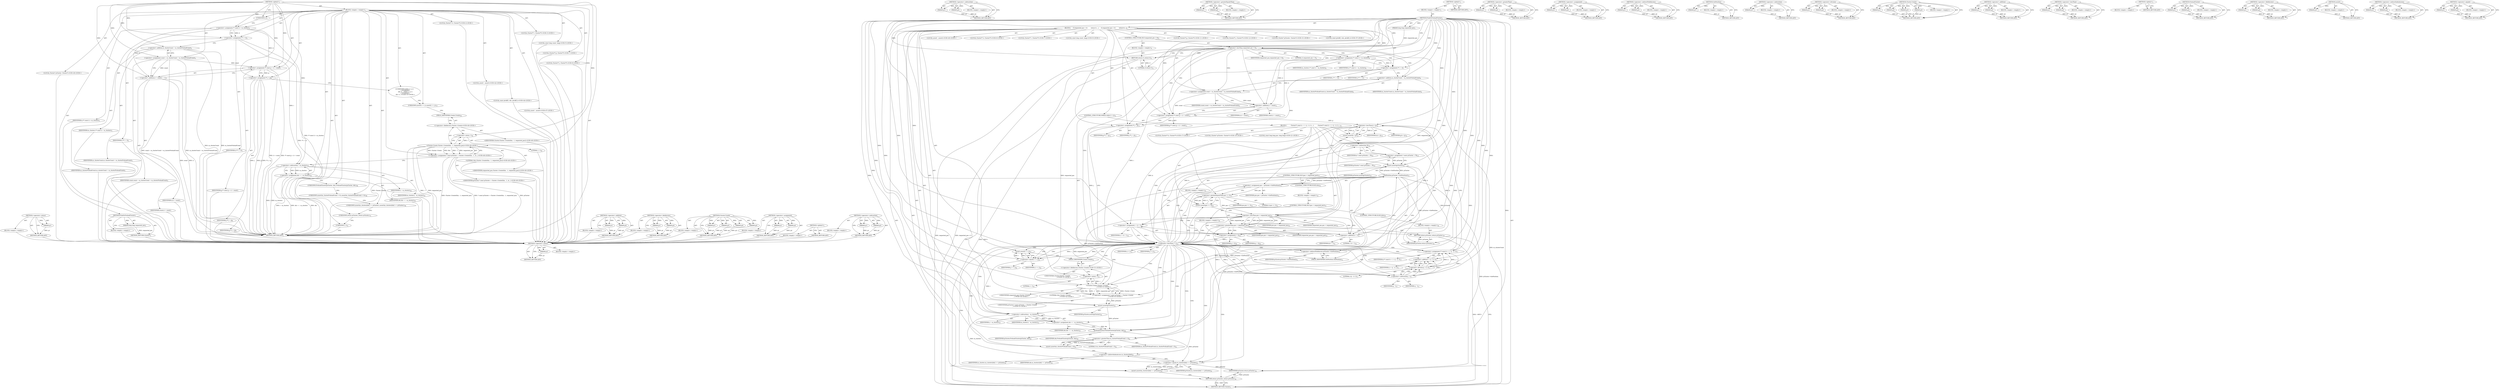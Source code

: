 digraph "&lt;operator&gt;.subtraction" {
vulnerable_242 [label=<(METHOD,&lt;operator&gt;.minus)>];
vulnerable_243 [label=<(PARAM,p1)>];
vulnerable_244 [label=<(BLOCK,&lt;empty&gt;,&lt;empty&gt;)>];
vulnerable_245 [label=<(METHOD_RETURN,ANY)>];
vulnerable_193 [label=<(METHOD,&lt;operator&gt;.subtraction)>];
vulnerable_194 [label=<(PARAM,p1)>];
vulnerable_195 [label=<(PARAM,p2)>];
vulnerable_196 [label=<(BLOCK,&lt;empty&gt;,&lt;empty&gt;)>];
vulnerable_197 [label=<(METHOD_RETURN,ANY)>];
vulnerable_215 [label=<(METHOD,&lt;operator&gt;.greaterEqualsThan)>];
vulnerable_216 [label=<(PARAM,p1)>];
vulnerable_217 [label=<(PARAM,p2)>];
vulnerable_218 [label=<(BLOCK,&lt;empty&gt;,&lt;empty&gt;)>];
vulnerable_219 [label=<(METHOD_RETURN,ANY)>];
vulnerable_6 [label=<(METHOD,&lt;global&gt;)<SUB>1</SUB>>];
vulnerable_7 [label=<(BLOCK,&lt;empty&gt;,&lt;empty&gt;)<SUB>1</SUB>>];
vulnerable_8 [label=<(METHOD,FindOrPreloadCluster)<SUB>1</SUB>>];
vulnerable_9 [label=<(PARAM,long long requested_pos)<SUB>1</SUB>>];
vulnerable_10 [label=<(BLOCK,{
    if (requested_pos &lt; 0)
        return 0;
...,{
    if (requested_pos &lt; 0)
        return 0;
...)<SUB>2</SUB>>];
vulnerable_11 [label=<(CONTROL_STRUCTURE,IF,if (requested_pos &lt; 0))<SUB>3</SUB>>];
vulnerable_12 [label=<(&lt;operator&gt;.lessThan,requested_pos &lt; 0)<SUB>3</SUB>>];
vulnerable_13 [label=<(IDENTIFIER,requested_pos,requested_pos &lt; 0)<SUB>3</SUB>>];
vulnerable_14 [label=<(LITERAL,0,requested_pos &lt; 0)<SUB>3</SUB>>];
vulnerable_15 [label=<(BLOCK,&lt;empty&gt;,&lt;empty&gt;)<SUB>4</SUB>>];
vulnerable_16 [label=<(RETURN,return 0;,return 0;)<SUB>4</SUB>>];
vulnerable_17 [label=<(LITERAL,0,return 0;)<SUB>4</SUB>>];
vulnerable_18 [label="<(LOCAL,Cluster** ii: Cluster**)<SUB>6</SUB>>"];
vulnerable_19 [label=<(&lt;operator&gt;.assignment,** const ii = m_clusters)<SUB>6</SUB>>];
vulnerable_20 [label=<(IDENTIFIER,ii,** const ii = m_clusters)<SUB>6</SUB>>];
vulnerable_21 [label=<(IDENTIFIER,m_clusters,** const ii = m_clusters)<SUB>6</SUB>>];
vulnerable_22 [label="<(LOCAL,Cluster** i: Cluster**)<SUB>7</SUB>>"];
vulnerable_23 [label=<(&lt;operator&gt;.assignment,** i = ii)<SUB>7</SUB>>];
vulnerable_24 [label=<(IDENTIFIER,i,** i = ii)<SUB>7</SUB>>];
vulnerable_25 [label=<(IDENTIFIER,ii,** i = ii)<SUB>7</SUB>>];
vulnerable_26 [label="<(LOCAL,const long count: long)<SUB>9</SUB>>"];
vulnerable_27 [label=<(&lt;operator&gt;.assignment,count = m_clusterCount + m_clusterPreloadCount)<SUB>9</SUB>>];
vulnerable_28 [label=<(IDENTIFIER,count,count = m_clusterCount + m_clusterPreloadCount)<SUB>9</SUB>>];
vulnerable_29 [label=<(&lt;operator&gt;.addition,m_clusterCount + m_clusterPreloadCount)<SUB>9</SUB>>];
vulnerable_30 [label=<(IDENTIFIER,m_clusterCount,m_clusterCount + m_clusterPreloadCount)<SUB>9</SUB>>];
vulnerable_31 [label=<(IDENTIFIER,m_clusterPreloadCount,m_clusterCount + m_clusterPreloadCount)<SUB>9</SUB>>];
vulnerable_32 [label="<(LOCAL,Cluster** jj: Cluster**)<SUB>11</SUB>>"];
vulnerable_33 [label=<(&lt;operator&gt;.assignment,** const jj = ii + count)<SUB>11</SUB>>];
vulnerable_34 [label=<(IDENTIFIER,jj,** const jj = ii + count)<SUB>11</SUB>>];
vulnerable_35 [label=<(&lt;operator&gt;.addition,ii + count)<SUB>11</SUB>>];
vulnerable_36 [label=<(IDENTIFIER,ii,ii + count)<SUB>11</SUB>>];
vulnerable_37 [label=<(IDENTIFIER,count,ii + count)<SUB>11</SUB>>];
vulnerable_38 [label="<(LOCAL,Cluster** j: Cluster**)<SUB>12</SUB>>"];
vulnerable_39 [label=<(&lt;operator&gt;.assignment,** j = jj)<SUB>12</SUB>>];
vulnerable_40 [label=<(IDENTIFIER,j,** j = jj)<SUB>12</SUB>>];
vulnerable_41 [label=<(IDENTIFIER,jj,** j = jj)<SUB>12</SUB>>];
vulnerable_42 [label=<(CONTROL_STRUCTURE,WHILE,while (i &lt; j))<SUB>14</SUB>>];
vulnerable_43 [label=<(&lt;operator&gt;.lessThan,i &lt; j)<SUB>14</SUB>>];
vulnerable_44 [label=<(IDENTIFIER,i,i &lt; j)<SUB>14</SUB>>];
vulnerable_45 [label=<(IDENTIFIER,j,i &lt; j)<SUB>14</SUB>>];
vulnerable_46 [label=<(BLOCK,{
 
        Cluster** const k = i + (j - i) / 2...,{
 
        Cluster** const k = i + (j - i) / 2...)<SUB>15</SUB>>];
vulnerable_47 [label="<(LOCAL,Cluster** k: Cluster**)<SUB>17</SUB>>"];
vulnerable_48 [label=<(&lt;operator&gt;.assignment,** const k = i + (j - i) / 2)<SUB>17</SUB>>];
vulnerable_49 [label=<(IDENTIFIER,k,** const k = i + (j - i) / 2)<SUB>17</SUB>>];
vulnerable_50 [label=<(&lt;operator&gt;.addition,i + (j - i) / 2)<SUB>17</SUB>>];
vulnerable_51 [label=<(IDENTIFIER,i,i + (j - i) / 2)<SUB>17</SUB>>];
vulnerable_52 [label=<(&lt;operator&gt;.division,(j - i) / 2)<SUB>17</SUB>>];
vulnerable_53 [label=<(&lt;operator&gt;.subtraction,j - i)<SUB>17</SUB>>];
vulnerable_54 [label=<(IDENTIFIER,j,j - i)<SUB>17</SUB>>];
vulnerable_55 [label=<(IDENTIFIER,i,j - i)<SUB>17</SUB>>];
vulnerable_56 [label=<(LITERAL,2,(j - i) / 2)<SUB>17</SUB>>];
vulnerable_57 [label=<(assert,assert(k &lt; jj))<SUB>18</SUB>>];
vulnerable_58 [label=<(&lt;operator&gt;.lessThan,k &lt; jj)<SUB>18</SUB>>];
vulnerable_59 [label=<(IDENTIFIER,k,k &lt; jj)<SUB>18</SUB>>];
vulnerable_60 [label=<(IDENTIFIER,jj,k &lt; jj)<SUB>18</SUB>>];
vulnerable_61 [label="<(LOCAL,Cluster* pCluster: Cluster*)<SUB>19</SUB>>"];
vulnerable_62 [label=<(&lt;operator&gt;.assignment,* const pCluster = *k)<SUB>19</SUB>>];
vulnerable_63 [label=<(IDENTIFIER,pCluster,* const pCluster = *k)<SUB>19</SUB>>];
vulnerable_64 [label=<(&lt;operator&gt;.indirection,*k)<SUB>19</SUB>>];
vulnerable_65 [label=<(IDENTIFIER,k,* const pCluster = *k)<SUB>19</SUB>>];
vulnerable_66 [label=<(assert,assert(pCluster))<SUB>20</SUB>>];
vulnerable_67 [label=<(IDENTIFIER,pCluster,assert(pCluster))<SUB>20</SUB>>];
vulnerable_68 [label="<(LOCAL,const long long pos: long long)<SUB>21</SUB>>"];
vulnerable_69 [label=<(&lt;operator&gt;.assignment,pos = pCluster-&gt;GetPosition())<SUB>21</SUB>>];
vulnerable_70 [label=<(IDENTIFIER,pos,pos = pCluster-&gt;GetPosition())<SUB>21</SUB>>];
vulnerable_71 [label=<(GetPosition,pCluster-&gt;GetPosition())<SUB>21</SUB>>];
vulnerable_72 [label=<(&lt;operator&gt;.indirectFieldAccess,pCluster-&gt;GetPosition)<SUB>21</SUB>>];
vulnerable_73 [label=<(IDENTIFIER,pCluster,pCluster-&gt;GetPosition())<SUB>21</SUB>>];
vulnerable_74 [label=<(FIELD_IDENTIFIER,GetPosition,GetPosition)<SUB>21</SUB>>];
vulnerable_75 [label=<(assert,assert(pos &gt;= 0))<SUB>22</SUB>>];
vulnerable_76 [label=<(&lt;operator&gt;.greaterEqualsThan,pos &gt;= 0)<SUB>22</SUB>>];
vulnerable_77 [label=<(IDENTIFIER,pos,pos &gt;= 0)<SUB>22</SUB>>];
vulnerable_78 [label=<(LITERAL,0,pos &gt;= 0)<SUB>22</SUB>>];
vulnerable_79 [label=<(CONTROL_STRUCTURE,IF,if (pos &lt; requested_pos))<SUB>23</SUB>>];
vulnerable_80 [label=<(&lt;operator&gt;.lessThan,pos &lt; requested_pos)<SUB>23</SUB>>];
vulnerable_81 [label=<(IDENTIFIER,pos,pos &lt; requested_pos)<SUB>23</SUB>>];
vulnerable_82 [label=<(IDENTIFIER,requested_pos,pos &lt; requested_pos)<SUB>23</SUB>>];
vulnerable_83 [label=<(BLOCK,&lt;empty&gt;,&lt;empty&gt;)<SUB>24</SUB>>];
vulnerable_84 [label=<(&lt;operator&gt;.assignment,i = k + 1)<SUB>24</SUB>>];
vulnerable_85 [label=<(IDENTIFIER,i,i = k + 1)<SUB>24</SUB>>];
vulnerable_86 [label=<(&lt;operator&gt;.addition,k + 1)<SUB>24</SUB>>];
vulnerable_87 [label=<(IDENTIFIER,k,k + 1)<SUB>24</SUB>>];
vulnerable_88 [label=<(LITERAL,1,k + 1)<SUB>24</SUB>>];
vulnerable_89 [label=<(CONTROL_STRUCTURE,ELSE,else)<SUB>25</SUB>>];
vulnerable_90 [label=<(BLOCK,&lt;empty&gt;,&lt;empty&gt;)<SUB>25</SUB>>];
vulnerable_91 [label=<(CONTROL_STRUCTURE,IF,if (pos &gt; requested_pos))<SUB>25</SUB>>];
vulnerable_92 [label=<(&lt;operator&gt;.greaterThan,pos &gt; requested_pos)<SUB>25</SUB>>];
vulnerable_93 [label=<(IDENTIFIER,pos,pos &gt; requested_pos)<SUB>25</SUB>>];
vulnerable_94 [label=<(IDENTIFIER,requested_pos,pos &gt; requested_pos)<SUB>25</SUB>>];
vulnerable_95 [label=<(BLOCK,&lt;empty&gt;,&lt;empty&gt;)<SUB>26</SUB>>];
vulnerable_96 [label=<(&lt;operator&gt;.assignment,j = k)<SUB>26</SUB>>];
vulnerable_97 [label=<(IDENTIFIER,j,j = k)<SUB>26</SUB>>];
vulnerable_98 [label=<(IDENTIFIER,k,j = k)<SUB>26</SUB>>];
vulnerable_99 [label=<(CONTROL_STRUCTURE,ELSE,else)<SUB>28</SUB>>];
vulnerable_100 [label=<(BLOCK,&lt;empty&gt;,&lt;empty&gt;)<SUB>28</SUB>>];
vulnerable_101 [label=<(RETURN,return pCluster;,return pCluster;)<SUB>28</SUB>>];
vulnerable_102 [label=<(IDENTIFIER,pCluster,return pCluster;)<SUB>28</SUB>>];
vulnerable_103 [label=<(assert,assert(i == j))<SUB>30</SUB>>];
vulnerable_104 [label=<(&lt;operator&gt;.equals,i == j)<SUB>30</SUB>>];
vulnerable_105 [label=<(IDENTIFIER,i,i == j)<SUB>30</SUB>>];
vulnerable_106 [label=<(IDENTIFIER,j,i == j)<SUB>30</SUB>>];
vulnerable_107 [label="<(LOCAL,Cluster* pCluster: Cluster*)<SUB>31</SUB>>"];
vulnerable_108 [label="<(&lt;operator&gt;.assignment,* const pCluster = Cluster::Create(
           ...)<SUB>31</SUB>>"];
vulnerable_109 [label="<(IDENTIFIER,pCluster,* const pCluster = Cluster::Create(
           ...)<SUB>31</SUB>>"];
vulnerable_110 [label="<(Cluster.Create,Cluster::Create(
                              ...)<SUB>31</SUB>>"];
vulnerable_111 [label="<(&lt;operator&gt;.fieldAccess,Cluster::Create)<SUB>31</SUB>>"];
vulnerable_112 [label="<(IDENTIFIER,Cluster,Cluster::Create(
                              ...)<SUB>31</SUB>>"];
vulnerable_113 [label=<(FIELD_IDENTIFIER,Create,Create)<SUB>31</SUB>>];
vulnerable_114 [label="<(LITERAL,this,Cluster::Create(
                              ...)<SUB>32</SUB>>"];
vulnerable_115 [label=<(&lt;operator&gt;.minus,-1)<SUB>33</SUB>>];
vulnerable_116 [label=<(LITERAL,1,-1)<SUB>33</SUB>>];
vulnerable_117 [label="<(IDENTIFIER,requested_pos,Cluster::Create(
                              ...)<SUB>34</SUB>>"];
vulnerable_118 [label=<(assert,assert(pCluster))<SUB>35</SUB>>];
vulnerable_119 [label=<(IDENTIFIER,pCluster,assert(pCluster))<SUB>35</SUB>>];
vulnerable_120 [label="<(LOCAL,const ptrdiff_t idx: ptrdiff_t)<SUB>37</SUB>>"];
vulnerable_121 [label=<(&lt;operator&gt;.assignment,idx = i - m_clusters)<SUB>37</SUB>>];
vulnerable_122 [label=<(IDENTIFIER,idx,idx = i - m_clusters)<SUB>37</SUB>>];
vulnerable_123 [label=<(&lt;operator&gt;.subtraction,i - m_clusters)<SUB>37</SUB>>];
vulnerable_124 [label=<(IDENTIFIER,i,i - m_clusters)<SUB>37</SUB>>];
vulnerable_125 [label=<(IDENTIFIER,m_clusters,i - m_clusters)<SUB>37</SUB>>];
vulnerable_126 [label=<(PreloadCluster,PreloadCluster(pCluster, idx))<SUB>39</SUB>>];
vulnerable_127 [label=<(IDENTIFIER,pCluster,PreloadCluster(pCluster, idx))<SUB>39</SUB>>];
vulnerable_128 [label=<(IDENTIFIER,idx,PreloadCluster(pCluster, idx))<SUB>39</SUB>>];
vulnerable_129 [label="<(LOCAL,assert : assert)<SUB>40</SUB>>"];
vulnerable_130 [label=<(assert,assert(m_clusterPreloadCount &gt; 0))<SUB>41</SUB>>];
vulnerable_131 [label=<(&lt;operator&gt;.greaterThan,m_clusterPreloadCount &gt; 0)<SUB>41</SUB>>];
vulnerable_132 [label=<(IDENTIFIER,m_clusterPreloadCount,m_clusterPreloadCount &gt; 0)<SUB>41</SUB>>];
vulnerable_133 [label=<(LITERAL,0,m_clusterPreloadCount &gt; 0)<SUB>41</SUB>>];
vulnerable_134 [label=<(assert,assert(m_clusters[idx] == pCluster))<SUB>42</SUB>>];
vulnerable_135 [label=<(&lt;operator&gt;.equals,m_clusters[idx] == pCluster)<SUB>42</SUB>>];
vulnerable_136 [label=<(&lt;operator&gt;.indirectIndexAccess,m_clusters[idx])<SUB>42</SUB>>];
vulnerable_137 [label=<(IDENTIFIER,m_clusters,m_clusters[idx] == pCluster)<SUB>42</SUB>>];
vulnerable_138 [label=<(IDENTIFIER,idx,m_clusters[idx] == pCluster)<SUB>42</SUB>>];
vulnerable_139 [label=<(IDENTIFIER,pCluster,m_clusters[idx] == pCluster)<SUB>42</SUB>>];
vulnerable_140 [label=<(RETURN,return pCluster;,return pCluster;)<SUB>44</SUB>>];
vulnerable_141 [label=<(IDENTIFIER,pCluster,return pCluster;)<SUB>44</SUB>>];
vulnerable_142 [label=<(METHOD_RETURN,Cluster)<SUB>1</SUB>>];
vulnerable_144 [label=<(METHOD_RETURN,ANY)<SUB>1</SUB>>];
vulnerable_220 [label=<(METHOD,&lt;operator&gt;.greaterThan)>];
vulnerable_221 [label=<(PARAM,p1)>];
vulnerable_222 [label=<(PARAM,p2)>];
vulnerable_223 [label=<(BLOCK,&lt;empty&gt;,&lt;empty&gt;)>];
vulnerable_224 [label=<(METHOD_RETURN,ANY)>];
vulnerable_178 [label=<(METHOD,&lt;operator&gt;.assignment)>];
vulnerable_179 [label=<(PARAM,p1)>];
vulnerable_180 [label=<(PARAM,p2)>];
vulnerable_181 [label=<(BLOCK,&lt;empty&gt;,&lt;empty&gt;)>];
vulnerable_182 [label=<(METHOD_RETURN,ANY)>];
vulnerable_210 [label=<(METHOD,&lt;operator&gt;.indirectFieldAccess)>];
vulnerable_211 [label=<(PARAM,p1)>];
vulnerable_212 [label=<(PARAM,p2)>];
vulnerable_213 [label=<(BLOCK,&lt;empty&gt;,&lt;empty&gt;)>];
vulnerable_214 [label=<(METHOD_RETURN,ANY)>];
vulnerable_206 [label=<(METHOD,GetPosition)>];
vulnerable_207 [label=<(PARAM,p1)>];
vulnerable_208 [label=<(BLOCK,&lt;empty&gt;,&lt;empty&gt;)>];
vulnerable_209 [label=<(METHOD_RETURN,ANY)>];
vulnerable_202 [label=<(METHOD,&lt;operator&gt;.indirection)>];
vulnerable_203 [label=<(PARAM,p1)>];
vulnerable_204 [label=<(BLOCK,&lt;empty&gt;,&lt;empty&gt;)>];
vulnerable_205 [label=<(METHOD_RETURN,ANY)>];
vulnerable_188 [label=<(METHOD,&lt;operator&gt;.division)>];
vulnerable_189 [label=<(PARAM,p1)>];
vulnerable_190 [label=<(PARAM,p2)>];
vulnerable_191 [label=<(BLOCK,&lt;empty&gt;,&lt;empty&gt;)>];
vulnerable_192 [label=<(METHOD_RETURN,ANY)>];
vulnerable_230 [label=<(METHOD,Cluster.Create)>];
vulnerable_231 [label=<(PARAM,p1)>];
vulnerable_232 [label=<(PARAM,p2)>];
vulnerable_233 [label=<(PARAM,p3)>];
vulnerable_234 [label=<(PARAM,p4)>];
vulnerable_235 [label=<(BLOCK,&lt;empty&gt;,&lt;empty&gt;)>];
vulnerable_236 [label=<(METHOD_RETURN,ANY)>];
vulnerable_183 [label=<(METHOD,&lt;operator&gt;.addition)>];
vulnerable_184 [label=<(PARAM,p1)>];
vulnerable_185 [label=<(PARAM,p2)>];
vulnerable_186 [label=<(BLOCK,&lt;empty&gt;,&lt;empty&gt;)>];
vulnerable_187 [label=<(METHOD_RETURN,ANY)>];
vulnerable_173 [label=<(METHOD,&lt;operator&gt;.lessThan)>];
vulnerable_174 [label=<(PARAM,p1)>];
vulnerable_175 [label=<(PARAM,p2)>];
vulnerable_176 [label=<(BLOCK,&lt;empty&gt;,&lt;empty&gt;)>];
vulnerable_177 [label=<(METHOD_RETURN,ANY)>];
vulnerable_167 [label=<(METHOD,&lt;global&gt;)<SUB>1</SUB>>];
vulnerable_168 [label=<(BLOCK,&lt;empty&gt;,&lt;empty&gt;)>];
vulnerable_169 [label=<(METHOD_RETURN,ANY)>];
vulnerable_246 [label=<(METHOD,PreloadCluster)>];
vulnerable_247 [label=<(PARAM,p1)>];
vulnerable_248 [label=<(PARAM,p2)>];
vulnerable_249 [label=<(BLOCK,&lt;empty&gt;,&lt;empty&gt;)>];
vulnerable_250 [label=<(METHOD_RETURN,ANY)>];
vulnerable_237 [label=<(METHOD,&lt;operator&gt;.fieldAccess)>];
vulnerable_238 [label=<(PARAM,p1)>];
vulnerable_239 [label=<(PARAM,p2)>];
vulnerable_240 [label=<(BLOCK,&lt;empty&gt;,&lt;empty&gt;)>];
vulnerable_241 [label=<(METHOD_RETURN,ANY)>];
vulnerable_198 [label=<(METHOD,assert)>];
vulnerable_199 [label=<(PARAM,p1)>];
vulnerable_200 [label=<(BLOCK,&lt;empty&gt;,&lt;empty&gt;)>];
vulnerable_201 [label=<(METHOD_RETURN,ANY)>];
vulnerable_251 [label=<(METHOD,&lt;operator&gt;.indirectIndexAccess)>];
vulnerable_252 [label=<(PARAM,p1)>];
vulnerable_253 [label=<(PARAM,p2)>];
vulnerable_254 [label=<(BLOCK,&lt;empty&gt;,&lt;empty&gt;)>];
vulnerable_255 [label=<(METHOD_RETURN,ANY)>];
vulnerable_225 [label=<(METHOD,&lt;operator&gt;.equals)>];
vulnerable_226 [label=<(PARAM,p1)>];
vulnerable_227 [label=<(PARAM,p2)>];
vulnerable_228 [label=<(BLOCK,&lt;empty&gt;,&lt;empty&gt;)>];
vulnerable_229 [label=<(METHOD_RETURN,ANY)>];
fixed_111 [label=<(METHOD,&lt;operator&gt;.minus)>];
fixed_112 [label=<(PARAM,p1)>];
fixed_113 [label=<(BLOCK,&lt;empty&gt;,&lt;empty&gt;)>];
fixed_114 [label=<(METHOD_RETURN,ANY)>];
fixed_6 [label=<(METHOD,&lt;global&gt;)<SUB>1</SUB>>];
fixed_7 [label=<(BLOCK,&lt;empty&gt;,&lt;empty&gt;)<SUB>1</SUB>>];
fixed_8 [label=<(METHOD,FindOrPreloadCluster)<SUB>1</SUB>>];
fixed_9 [label=<(PARAM,long long requested_pos)<SUB>1</SUB>>];
fixed_10 [label=<(BLOCK,&lt;empty&gt;,&lt;empty&gt;)>];
fixed_11 [label=<(METHOD_RETURN,Cluster*)<SUB>1</SUB>>];
fixed_13 [label=<(UNKNOWN,),))<SUB>1</SUB>>];
fixed_14 [label="<(LOCAL,Cluster** ii: Cluster**)<SUB>2</SUB>>"];
fixed_15 [label=<(&lt;operator&gt;.assignment,** const ii = m_clusters)<SUB>2</SUB>>];
fixed_16 [label=<(IDENTIFIER,ii,** const ii = m_clusters)<SUB>2</SUB>>];
fixed_17 [label=<(IDENTIFIER,m_clusters,** const ii = m_clusters)<SUB>2</SUB>>];
fixed_18 [label="<(LOCAL,Cluster** i: Cluster**)<SUB>3</SUB>>"];
fixed_19 [label=<(&lt;operator&gt;.assignment,** i = ii)<SUB>3</SUB>>];
fixed_20 [label=<(IDENTIFIER,i,** i = ii)<SUB>3</SUB>>];
fixed_21 [label=<(IDENTIFIER,ii,** i = ii)<SUB>3</SUB>>];
fixed_22 [label="<(LOCAL,const long count: long)<SUB>5</SUB>>"];
fixed_23 [label=<(&lt;operator&gt;.assignment,count = m_clusterCount + m_clusterPreloadCount)<SUB>5</SUB>>];
fixed_24 [label=<(IDENTIFIER,count,count = m_clusterCount + m_clusterPreloadCount)<SUB>5</SUB>>];
fixed_25 [label=<(&lt;operator&gt;.addition,m_clusterCount + m_clusterPreloadCount)<SUB>5</SUB>>];
fixed_26 [label=<(IDENTIFIER,m_clusterCount,m_clusterCount + m_clusterPreloadCount)<SUB>5</SUB>>];
fixed_27 [label=<(IDENTIFIER,m_clusterPreloadCount,m_clusterCount + m_clusterPreloadCount)<SUB>5</SUB>>];
fixed_28 [label="<(LOCAL,Cluster** jj: Cluster**)<SUB>7</SUB>>"];
fixed_29 [label=<(&lt;operator&gt;.assignment,** const jj = ii + count)<SUB>7</SUB>>];
fixed_30 [label=<(IDENTIFIER,jj,** const jj = ii + count)<SUB>7</SUB>>];
fixed_31 [label=<(&lt;operator&gt;.addition,ii + count)<SUB>7</SUB>>];
fixed_32 [label=<(IDENTIFIER,ii,ii + count)<SUB>7</SUB>>];
fixed_33 [label=<(IDENTIFIER,count,ii + count)<SUB>7</SUB>>];
fixed_34 [label="<(LOCAL,Cluster** j: Cluster**)<SUB>8</SUB>>"];
fixed_35 [label=<(&lt;operator&gt;.assignment,** j = jj)<SUB>8</SUB>>];
fixed_36 [label=<(IDENTIFIER,j,** j = jj)<SUB>8</SUB>>];
fixed_37 [label=<(IDENTIFIER,jj,** j = jj)<SUB>8</SUB>>];
fixed_38 [label="<(UNKNOWN,while (i &lt; j) {
    // INVARIANT:
    //[ii, i)...,while (i &lt; j) {
    // INVARIANT:
    //[ii, i)...)<SUB>10</SUB>>"];
fixed_39 [label=<(UNKNOWN,assert(i == j);,assert(i == j);)<SUB>37</SUB>>];
fixed_40 [label="<(LOCAL,Cluster* pCluster: Cluster*)<SUB>40</SUB>>"];
fixed_41 [label="<(&lt;operator&gt;.assignment,* const pCluster = Cluster::Create(this, -1, re...)<SUB>40</SUB>>"];
fixed_42 [label="<(IDENTIFIER,pCluster,* const pCluster = Cluster::Create(this, -1, re...)<SUB>40</SUB>>"];
fixed_43 [label="<(Cluster.Create,Cluster::Create(this, -1, requested_pos))<SUB>40</SUB>>"];
fixed_44 [label="<(&lt;operator&gt;.fieldAccess,Cluster::Create)<SUB>40</SUB>>"];
fixed_45 [label="<(IDENTIFIER,Cluster,Cluster::Create(this, -1, requested_pos))<SUB>40</SUB>>"];
fixed_46 [label=<(FIELD_IDENTIFIER,Create,Create)<SUB>40</SUB>>];
fixed_47 [label="<(LITERAL,this,Cluster::Create(this, -1, requested_pos))<SUB>40</SUB>>"];
fixed_48 [label=<(&lt;operator&gt;.minus,-1)<SUB>40</SUB>>];
fixed_49 [label=<(LITERAL,1,-1)<SUB>40</SUB>>];
fixed_50 [label="<(IDENTIFIER,requested_pos,Cluster::Create(this, -1, requested_pos))<SUB>40</SUB>>"];
fixed_51 [label="<(LOCAL,assert : assert)<SUB>42</SUB>>"];
fixed_52 [label="<(LOCAL,const ptrdiff_t idx: ptrdiff_t)<SUB>44</SUB>>"];
fixed_53 [label=<(&lt;operator&gt;.assignment,idx = i - m_clusters)<SUB>44</SUB>>];
fixed_54 [label=<(IDENTIFIER,idx,idx = i - m_clusters)<SUB>44</SUB>>];
fixed_55 [label=<(&lt;operator&gt;.subtraction,i - m_clusters)<SUB>44</SUB>>];
fixed_56 [label=<(IDENTIFIER,i,i - m_clusters)<SUB>44</SUB>>];
fixed_57 [label=<(IDENTIFIER,m_clusters,i - m_clusters)<SUB>44</SUB>>];
fixed_58 [label=<(UNKNOWN,PreloadCluster(pCluster, idx);,PreloadCluster(pCluster, idx);)<SUB>46</SUB>>];
fixed_59 [label="<(LOCAL,assert : assert)<SUB>47</SUB>>"];
fixed_60 [label=<(UNKNOWN,assert(m_clusterPreloadCount &gt; 0);,assert(m_clusterPreloadCount &gt; 0);)<SUB>48</SUB>>];
fixed_61 [label=<(UNKNOWN,assert(m_clusters[idx] == pCluster);,assert(m_clusters[idx] == pCluster);)<SUB>49</SUB>>];
fixed_62 [label=<(UNKNOWN,return pCluster;,return pCluster;)<SUB>51</SUB>>];
fixed_63 [label=<(UNKNOWN,},})<SUB>52</SUB>>];
fixed_64 [label=<(METHOD_RETURN,ANY)<SUB>1</SUB>>];
fixed_94 [label=<(METHOD,&lt;operator&gt;.addition)>];
fixed_95 [label=<(PARAM,p1)>];
fixed_96 [label=<(PARAM,p2)>];
fixed_97 [label=<(BLOCK,&lt;empty&gt;,&lt;empty&gt;)>];
fixed_98 [label=<(METHOD_RETURN,ANY)>];
fixed_106 [label=<(METHOD,&lt;operator&gt;.fieldAccess)>];
fixed_107 [label=<(PARAM,p1)>];
fixed_108 [label=<(PARAM,p2)>];
fixed_109 [label=<(BLOCK,&lt;empty&gt;,&lt;empty&gt;)>];
fixed_110 [label=<(METHOD_RETURN,ANY)>];
fixed_99 [label=<(METHOD,Cluster.Create)>];
fixed_100 [label=<(PARAM,p1)>];
fixed_101 [label=<(PARAM,p2)>];
fixed_102 [label=<(PARAM,p3)>];
fixed_103 [label=<(PARAM,p4)>];
fixed_104 [label=<(BLOCK,&lt;empty&gt;,&lt;empty&gt;)>];
fixed_105 [label=<(METHOD_RETURN,ANY)>];
fixed_89 [label=<(METHOD,&lt;operator&gt;.assignment)>];
fixed_90 [label=<(PARAM,p1)>];
fixed_91 [label=<(PARAM,p2)>];
fixed_92 [label=<(BLOCK,&lt;empty&gt;,&lt;empty&gt;)>];
fixed_93 [label=<(METHOD_RETURN,ANY)>];
fixed_83 [label=<(METHOD,&lt;global&gt;)<SUB>1</SUB>>];
fixed_84 [label=<(BLOCK,&lt;empty&gt;,&lt;empty&gt;)>];
fixed_85 [label=<(METHOD_RETURN,ANY)>];
fixed_115 [label=<(METHOD,&lt;operator&gt;.subtraction)>];
fixed_116 [label=<(PARAM,p1)>];
fixed_117 [label=<(PARAM,p2)>];
fixed_118 [label=<(BLOCK,&lt;empty&gt;,&lt;empty&gt;)>];
fixed_119 [label=<(METHOD_RETURN,ANY)>];
vulnerable_242 -> vulnerable_243  [key=0, label="AST: "];
vulnerable_242 -> vulnerable_243  [key=1, label="DDG: "];
vulnerable_242 -> vulnerable_244  [key=0, label="AST: "];
vulnerable_242 -> vulnerable_245  [key=0, label="AST: "];
vulnerable_242 -> vulnerable_245  [key=1, label="CFG: "];
vulnerable_243 -> vulnerable_245  [key=0, label="DDG: p1"];
vulnerable_193 -> vulnerable_194  [key=0, label="AST: "];
vulnerable_193 -> vulnerable_194  [key=1, label="DDG: "];
vulnerable_193 -> vulnerable_196  [key=0, label="AST: "];
vulnerable_193 -> vulnerable_195  [key=0, label="AST: "];
vulnerable_193 -> vulnerable_195  [key=1, label="DDG: "];
vulnerable_193 -> vulnerable_197  [key=0, label="AST: "];
vulnerable_193 -> vulnerable_197  [key=1, label="CFG: "];
vulnerable_194 -> vulnerable_197  [key=0, label="DDG: p1"];
vulnerable_195 -> vulnerable_197  [key=0, label="DDG: p2"];
vulnerable_215 -> vulnerable_216  [key=0, label="AST: "];
vulnerable_215 -> vulnerable_216  [key=1, label="DDG: "];
vulnerable_215 -> vulnerable_218  [key=0, label="AST: "];
vulnerable_215 -> vulnerable_217  [key=0, label="AST: "];
vulnerable_215 -> vulnerable_217  [key=1, label="DDG: "];
vulnerable_215 -> vulnerable_219  [key=0, label="AST: "];
vulnerable_215 -> vulnerable_219  [key=1, label="CFG: "];
vulnerable_216 -> vulnerable_219  [key=0, label="DDG: p1"];
vulnerable_217 -> vulnerable_219  [key=0, label="DDG: p2"];
vulnerable_6 -> vulnerable_7  [key=0, label="AST: "];
vulnerable_6 -> vulnerable_144  [key=0, label="AST: "];
vulnerable_6 -> vulnerable_144  [key=1, label="CFG: "];
vulnerable_7 -> vulnerable_8  [key=0, label="AST: "];
vulnerable_8 -> vulnerable_9  [key=0, label="AST: "];
vulnerable_8 -> vulnerable_9  [key=1, label="DDG: "];
vulnerable_8 -> vulnerable_10  [key=0, label="AST: "];
vulnerable_8 -> vulnerable_142  [key=0, label="AST: "];
vulnerable_8 -> vulnerable_12  [key=0, label="CFG: "];
vulnerable_8 -> vulnerable_12  [key=1, label="DDG: "];
vulnerable_8 -> vulnerable_19  [key=0, label="DDG: "];
vulnerable_8 -> vulnerable_23  [key=0, label="DDG: "];
vulnerable_8 -> vulnerable_27  [key=0, label="DDG: "];
vulnerable_8 -> vulnerable_33  [key=0, label="DDG: "];
vulnerable_8 -> vulnerable_39  [key=0, label="DDG: "];
vulnerable_8 -> vulnerable_118  [key=0, label="DDG: "];
vulnerable_8 -> vulnerable_126  [key=0, label="DDG: "];
vulnerable_8 -> vulnerable_141  [key=0, label="DDG: "];
vulnerable_8 -> vulnerable_16  [key=0, label="DDG: "];
vulnerable_8 -> vulnerable_29  [key=0, label="DDG: "];
vulnerable_8 -> vulnerable_35  [key=0, label="DDG: "];
vulnerable_8 -> vulnerable_43  [key=0, label="DDG: "];
vulnerable_8 -> vulnerable_48  [key=0, label="DDG: "];
vulnerable_8 -> vulnerable_104  [key=0, label="DDG: "];
vulnerable_8 -> vulnerable_110  [key=0, label="DDG: "];
vulnerable_8 -> vulnerable_123  [key=0, label="DDG: "];
vulnerable_8 -> vulnerable_131  [key=0, label="DDG: "];
vulnerable_8 -> vulnerable_135  [key=0, label="DDG: "];
vulnerable_8 -> vulnerable_17  [key=0, label="DDG: "];
vulnerable_8 -> vulnerable_66  [key=0, label="DDG: "];
vulnerable_8 -> vulnerable_115  [key=0, label="DDG: "];
vulnerable_8 -> vulnerable_50  [key=0, label="DDG: "];
vulnerable_8 -> vulnerable_58  [key=0, label="DDG: "];
vulnerable_8 -> vulnerable_76  [key=0, label="DDG: "];
vulnerable_8 -> vulnerable_80  [key=0, label="DDG: "];
vulnerable_8 -> vulnerable_84  [key=0, label="DDG: "];
vulnerable_8 -> vulnerable_52  [key=0, label="DDG: "];
vulnerable_8 -> vulnerable_53  [key=0, label="DDG: "];
vulnerable_8 -> vulnerable_86  [key=0, label="DDG: "];
vulnerable_8 -> vulnerable_92  [key=0, label="DDG: "];
vulnerable_8 -> vulnerable_96  [key=0, label="DDG: "];
vulnerable_8 -> vulnerable_102  [key=0, label="DDG: "];
vulnerable_9 -> vulnerable_12  [key=0, label="DDG: requested_pos"];
vulnerable_10 -> vulnerable_11  [key=0, label="AST: "];
vulnerable_10 -> vulnerable_18  [key=0, label="AST: "];
vulnerable_10 -> vulnerable_19  [key=0, label="AST: "];
vulnerable_10 -> vulnerable_22  [key=0, label="AST: "];
vulnerable_10 -> vulnerable_23  [key=0, label="AST: "];
vulnerable_10 -> vulnerable_26  [key=0, label="AST: "];
vulnerable_10 -> vulnerable_27  [key=0, label="AST: "];
vulnerable_10 -> vulnerable_32  [key=0, label="AST: "];
vulnerable_10 -> vulnerable_33  [key=0, label="AST: "];
vulnerable_10 -> vulnerable_38  [key=0, label="AST: "];
vulnerable_10 -> vulnerable_39  [key=0, label="AST: "];
vulnerable_10 -> vulnerable_42  [key=0, label="AST: "];
vulnerable_10 -> vulnerable_103  [key=0, label="AST: "];
vulnerable_10 -> vulnerable_107  [key=0, label="AST: "];
vulnerable_10 -> vulnerable_108  [key=0, label="AST: "];
vulnerable_10 -> vulnerable_118  [key=0, label="AST: "];
vulnerable_10 -> vulnerable_120  [key=0, label="AST: "];
vulnerable_10 -> vulnerable_121  [key=0, label="AST: "];
vulnerable_10 -> vulnerable_126  [key=0, label="AST: "];
vulnerable_10 -> vulnerable_129  [key=0, label="AST: "];
vulnerable_10 -> vulnerable_130  [key=0, label="AST: "];
vulnerable_10 -> vulnerable_134  [key=0, label="AST: "];
vulnerable_10 -> vulnerable_140  [key=0, label="AST: "];
vulnerable_11 -> vulnerable_12  [key=0, label="AST: "];
vulnerable_11 -> vulnerable_15  [key=0, label="AST: "];
vulnerable_12 -> vulnerable_13  [key=0, label="AST: "];
vulnerable_12 -> vulnerable_14  [key=0, label="AST: "];
vulnerable_12 -> vulnerable_16  [key=0, label="CFG: "];
vulnerable_12 -> vulnerable_16  [key=1, label="CDG: "];
vulnerable_12 -> vulnerable_19  [key=0, label="CFG: "];
vulnerable_12 -> vulnerable_19  [key=1, label="CDG: "];
vulnerable_12 -> vulnerable_142  [key=0, label="DDG: requested_pos"];
vulnerable_12 -> vulnerable_142  [key=1, label="DDG: requested_pos &lt; 0"];
vulnerable_12 -> vulnerable_110  [key=0, label="DDG: requested_pos"];
vulnerable_12 -> vulnerable_80  [key=0, label="DDG: requested_pos"];
vulnerable_12 -> vulnerable_27  [key=0, label="CDG: "];
vulnerable_12 -> vulnerable_35  [key=0, label="CDG: "];
vulnerable_12 -> vulnerable_43  [key=0, label="CDG: "];
vulnerable_12 -> vulnerable_33  [key=0, label="CDG: "];
vulnerable_12 -> vulnerable_29  [key=0, label="CDG: "];
vulnerable_12 -> vulnerable_23  [key=0, label="CDG: "];
vulnerable_12 -> vulnerable_39  [key=0, label="CDG: "];
vulnerable_15 -> vulnerable_16  [key=0, label="AST: "];
vulnerable_16 -> vulnerable_17  [key=0, label="AST: "];
vulnerable_16 -> vulnerable_142  [key=0, label="CFG: "];
vulnerable_16 -> vulnerable_142  [key=1, label="DDG: &lt;RET&gt;"];
vulnerable_17 -> vulnerable_16  [key=0, label="DDG: 0"];
vulnerable_19 -> vulnerable_20  [key=0, label="AST: "];
vulnerable_19 -> vulnerable_21  [key=0, label="AST: "];
vulnerable_19 -> vulnerable_23  [key=0, label="CFG: "];
vulnerable_19 -> vulnerable_23  [key=1, label="DDG: ii"];
vulnerable_19 -> vulnerable_33  [key=0, label="DDG: ii"];
vulnerable_19 -> vulnerable_35  [key=0, label="DDG: ii"];
vulnerable_23 -> vulnerable_24  [key=0, label="AST: "];
vulnerable_23 -> vulnerable_25  [key=0, label="AST: "];
vulnerable_23 -> vulnerable_29  [key=0, label="CFG: "];
vulnerable_23 -> vulnerable_43  [key=0, label="DDG: i"];
vulnerable_27 -> vulnerable_28  [key=0, label="AST: "];
vulnerable_27 -> vulnerable_29  [key=0, label="AST: "];
vulnerable_27 -> vulnerable_35  [key=0, label="CFG: "];
vulnerable_27 -> vulnerable_35  [key=1, label="DDG: count"];
vulnerable_27 -> vulnerable_33  [key=0, label="DDG: count"];
vulnerable_29 -> vulnerable_30  [key=0, label="AST: "];
vulnerable_29 -> vulnerable_31  [key=0, label="AST: "];
vulnerable_29 -> vulnerable_27  [key=0, label="CFG: "];
vulnerable_29 -> vulnerable_142  [key=0, label="DDG: m_clusterCount"];
vulnerable_33 -> vulnerable_34  [key=0, label="AST: "];
vulnerable_33 -> vulnerable_35  [key=0, label="AST: "];
vulnerable_33 -> vulnerable_39  [key=0, label="CFG: "];
vulnerable_33 -> vulnerable_39  [key=1, label="DDG: jj"];
vulnerable_33 -> vulnerable_58  [key=0, label="DDG: jj"];
vulnerable_35 -> vulnerable_36  [key=0, label="AST: "];
vulnerable_35 -> vulnerable_37  [key=0, label="AST: "];
vulnerable_35 -> vulnerable_33  [key=0, label="CFG: "];
vulnerable_39 -> vulnerable_40  [key=0, label="AST: "];
vulnerable_39 -> vulnerable_41  [key=0, label="AST: "];
vulnerable_39 -> vulnerable_43  [key=0, label="CFG: "];
vulnerable_39 -> vulnerable_43  [key=1, label="DDG: j"];
vulnerable_42 -> vulnerable_43  [key=0, label="AST: "];
vulnerable_42 -> vulnerable_46  [key=0, label="AST: "];
vulnerable_43 -> vulnerable_44  [key=0, label="AST: "];
vulnerable_43 -> vulnerable_45  [key=0, label="AST: "];
vulnerable_43 -> vulnerable_53  [key=0, label="CFG: "];
vulnerable_43 -> vulnerable_53  [key=1, label="DDG: j"];
vulnerable_43 -> vulnerable_53  [key=2, label="DDG: i"];
vulnerable_43 -> vulnerable_53  [key=3, label="CDG: "];
vulnerable_43 -> vulnerable_104  [key=0, label="CFG: "];
vulnerable_43 -> vulnerable_104  [key=1, label="DDG: i"];
vulnerable_43 -> vulnerable_104  [key=2, label="DDG: j"];
vulnerable_43 -> vulnerable_104  [key=3, label="CDG: "];
vulnerable_43 -> vulnerable_115  [key=0, label="CDG: "];
vulnerable_43 -> vulnerable_64  [key=0, label="CDG: "];
vulnerable_43 -> vulnerable_57  [key=0, label="CDG: "];
vulnerable_43 -> vulnerable_113  [key=0, label="CDG: "];
vulnerable_43 -> vulnerable_136  [key=0, label="CDG: "];
vulnerable_43 -> vulnerable_75  [key=0, label="CDG: "];
vulnerable_43 -> vulnerable_52  [key=0, label="CDG: "];
vulnerable_43 -> vulnerable_131  [key=0, label="CDG: "];
vulnerable_43 -> vulnerable_103  [key=0, label="CDG: "];
vulnerable_43 -> vulnerable_69  [key=0, label="CDG: "];
vulnerable_43 -> vulnerable_74  [key=0, label="CDG: "];
vulnerable_43 -> vulnerable_121  [key=0, label="CDG: "];
vulnerable_43 -> vulnerable_76  [key=0, label="CDG: "];
vulnerable_43 -> vulnerable_50  [key=0, label="CDG: "];
vulnerable_43 -> vulnerable_134  [key=0, label="CDG: "];
vulnerable_43 -> vulnerable_80  [key=0, label="CDG: "];
vulnerable_43 -> vulnerable_58  [key=0, label="CDG: "];
vulnerable_43 -> vulnerable_130  [key=0, label="CDG: "];
vulnerable_43 -> vulnerable_118  [key=0, label="CDG: "];
vulnerable_43 -> vulnerable_108  [key=0, label="CDG: "];
vulnerable_43 -> vulnerable_111  [key=0, label="CDG: "];
vulnerable_43 -> vulnerable_48  [key=0, label="CDG: "];
vulnerable_43 -> vulnerable_66  [key=0, label="CDG: "];
vulnerable_43 -> vulnerable_72  [key=0, label="CDG: "];
vulnerable_43 -> vulnerable_123  [key=0, label="CDG: "];
vulnerable_43 -> vulnerable_140  [key=0, label="CDG: "];
vulnerable_43 -> vulnerable_126  [key=0, label="CDG: "];
vulnerable_43 -> vulnerable_71  [key=0, label="CDG: "];
vulnerable_43 -> vulnerable_135  [key=0, label="CDG: "];
vulnerable_43 -> vulnerable_110  [key=0, label="CDG: "];
vulnerable_43 -> vulnerable_62  [key=0, label="CDG: "];
vulnerable_46 -> vulnerable_47  [key=0, label="AST: "];
vulnerable_46 -> vulnerable_48  [key=0, label="AST: "];
vulnerable_46 -> vulnerable_57  [key=0, label="AST: "];
vulnerable_46 -> vulnerable_61  [key=0, label="AST: "];
vulnerable_46 -> vulnerable_62  [key=0, label="AST: "];
vulnerable_46 -> vulnerable_66  [key=0, label="AST: "];
vulnerable_46 -> vulnerable_68  [key=0, label="AST: "];
vulnerable_46 -> vulnerable_69  [key=0, label="AST: "];
vulnerable_46 -> vulnerable_75  [key=0, label="AST: "];
vulnerable_46 -> vulnerable_79  [key=0, label="AST: "];
vulnerable_48 -> vulnerable_49  [key=0, label="AST: "];
vulnerable_48 -> vulnerable_50  [key=0, label="AST: "];
vulnerable_48 -> vulnerable_58  [key=0, label="CFG: "];
vulnerable_48 -> vulnerable_58  [key=1, label="DDG: k"];
vulnerable_50 -> vulnerable_51  [key=0, label="AST: "];
vulnerable_50 -> vulnerable_52  [key=0, label="AST: "];
vulnerable_50 -> vulnerable_48  [key=0, label="CFG: "];
vulnerable_52 -> vulnerable_53  [key=0, label="AST: "];
vulnerable_52 -> vulnerable_56  [key=0, label="AST: "];
vulnerable_52 -> vulnerable_50  [key=0, label="CFG: "];
vulnerable_52 -> vulnerable_50  [key=1, label="DDG: j - i"];
vulnerable_52 -> vulnerable_50  [key=2, label="DDG: 2"];
vulnerable_52 -> vulnerable_48  [key=0, label="DDG: j - i"];
vulnerable_52 -> vulnerable_48  [key=1, label="DDG: 2"];
vulnerable_53 -> vulnerable_54  [key=0, label="AST: "];
vulnerable_53 -> vulnerable_55  [key=0, label="AST: "];
vulnerable_53 -> vulnerable_52  [key=0, label="CFG: "];
vulnerable_53 -> vulnerable_52  [key=1, label="DDG: j"];
vulnerable_53 -> vulnerable_52  [key=2, label="DDG: i"];
vulnerable_53 -> vulnerable_43  [key=0, label="DDG: i"];
vulnerable_53 -> vulnerable_43  [key=1, label="DDG: j"];
vulnerable_53 -> vulnerable_48  [key=0, label="DDG: i"];
vulnerable_53 -> vulnerable_50  [key=0, label="DDG: i"];
vulnerable_57 -> vulnerable_58  [key=0, label="AST: "];
vulnerable_57 -> vulnerable_64  [key=0, label="CFG: "];
vulnerable_58 -> vulnerable_59  [key=0, label="AST: "];
vulnerable_58 -> vulnerable_60  [key=0, label="AST: "];
vulnerable_58 -> vulnerable_57  [key=0, label="CFG: "];
vulnerable_58 -> vulnerable_57  [key=1, label="DDG: k"];
vulnerable_58 -> vulnerable_57  [key=2, label="DDG: jj"];
vulnerable_58 -> vulnerable_84  [key=0, label="DDG: k"];
vulnerable_58 -> vulnerable_86  [key=0, label="DDG: k"];
vulnerable_58 -> vulnerable_96  [key=0, label="DDG: k"];
vulnerable_62 -> vulnerable_63  [key=0, label="AST: "];
vulnerable_62 -> vulnerable_64  [key=0, label="AST: "];
vulnerable_62 -> vulnerable_66  [key=0, label="CFG: "];
vulnerable_62 -> vulnerable_66  [key=1, label="DDG: pCluster"];
vulnerable_64 -> vulnerable_65  [key=0, label="AST: "];
vulnerable_64 -> vulnerable_62  [key=0, label="CFG: "];
vulnerable_66 -> vulnerable_67  [key=0, label="AST: "];
vulnerable_66 -> vulnerable_74  [key=0, label="CFG: "];
vulnerable_66 -> vulnerable_71  [key=0, label="DDG: pCluster"];
vulnerable_66 -> vulnerable_102  [key=0, label="DDG: pCluster"];
vulnerable_69 -> vulnerable_70  [key=0, label="AST: "];
vulnerable_69 -> vulnerable_71  [key=0, label="AST: "];
vulnerable_69 -> vulnerable_76  [key=0, label="CFG: "];
vulnerable_69 -> vulnerable_76  [key=1, label="DDG: pos"];
vulnerable_71 -> vulnerable_72  [key=0, label="AST: "];
vulnerable_71 -> vulnerable_69  [key=0, label="CFG: "];
vulnerable_71 -> vulnerable_69  [key=1, label="DDG: pCluster-&gt;GetPosition"];
vulnerable_71 -> vulnerable_118  [key=0, label="DDG: pCluster-&gt;GetPosition"];
vulnerable_71 -> vulnerable_126  [key=0, label="DDG: pCluster-&gt;GetPosition"];
vulnerable_71 -> vulnerable_141  [key=0, label="DDG: pCluster-&gt;GetPosition"];
vulnerable_71 -> vulnerable_135  [key=0, label="DDG: pCluster-&gt;GetPosition"];
vulnerable_71 -> vulnerable_66  [key=0, label="DDG: pCluster-&gt;GetPosition"];
vulnerable_71 -> vulnerable_102  [key=0, label="DDG: pCluster-&gt;GetPosition"];
vulnerable_72 -> vulnerable_73  [key=0, label="AST: "];
vulnerable_72 -> vulnerable_74  [key=0, label="AST: "];
vulnerable_72 -> vulnerable_71  [key=0, label="CFG: "];
vulnerable_74 -> vulnerable_72  [key=0, label="CFG: "];
vulnerable_75 -> vulnerable_76  [key=0, label="AST: "];
vulnerable_75 -> vulnerable_80  [key=0, label="CFG: "];
vulnerable_76 -> vulnerable_77  [key=0, label="AST: "];
vulnerable_76 -> vulnerable_78  [key=0, label="AST: "];
vulnerable_76 -> vulnerable_75  [key=0, label="CFG: "];
vulnerable_76 -> vulnerable_75  [key=1, label="DDG: pos"];
vulnerable_76 -> vulnerable_75  [key=2, label="DDG: 0"];
vulnerable_76 -> vulnerable_80  [key=0, label="DDG: pos"];
vulnerable_79 -> vulnerable_80  [key=0, label="AST: "];
vulnerable_79 -> vulnerable_83  [key=0, label="AST: "];
vulnerable_79 -> vulnerable_89  [key=0, label="AST: "];
vulnerable_80 -> vulnerable_81  [key=0, label="AST: "];
vulnerable_80 -> vulnerable_82  [key=0, label="AST: "];
vulnerable_80 -> vulnerable_86  [key=0, label="CFG: "];
vulnerable_80 -> vulnerable_86  [key=1, label="CDG: "];
vulnerable_80 -> vulnerable_92  [key=0, label="CFG: "];
vulnerable_80 -> vulnerable_92  [key=1, label="DDG: pos"];
vulnerable_80 -> vulnerable_92  [key=2, label="DDG: requested_pos"];
vulnerable_80 -> vulnerable_92  [key=3, label="CDG: "];
vulnerable_80 -> vulnerable_110  [key=0, label="DDG: requested_pos"];
vulnerable_80 -> vulnerable_84  [key=0, label="CDG: "];
vulnerable_80 -> vulnerable_43  [key=0, label="CDG: "];
vulnerable_83 -> vulnerable_84  [key=0, label="AST: "];
vulnerable_84 -> vulnerable_85  [key=0, label="AST: "];
vulnerable_84 -> vulnerable_86  [key=0, label="AST: "];
vulnerable_84 -> vulnerable_43  [key=0, label="CFG: "];
vulnerable_84 -> vulnerable_43  [key=1, label="DDG: i"];
vulnerable_86 -> vulnerable_87  [key=0, label="AST: "];
vulnerable_86 -> vulnerable_88  [key=0, label="AST: "];
vulnerable_86 -> vulnerable_84  [key=0, label="CFG: "];
vulnerable_89 -> vulnerable_90  [key=0, label="AST: "];
vulnerable_90 -> vulnerable_91  [key=0, label="AST: "];
vulnerable_91 -> vulnerable_92  [key=0, label="AST: "];
vulnerable_91 -> vulnerable_95  [key=0, label="AST: "];
vulnerable_91 -> vulnerable_99  [key=0, label="AST: "];
vulnerable_92 -> vulnerable_93  [key=0, label="AST: "];
vulnerable_92 -> vulnerable_94  [key=0, label="AST: "];
vulnerable_92 -> vulnerable_96  [key=0, label="CFG: "];
vulnerable_92 -> vulnerable_96  [key=1, label="CDG: "];
vulnerable_92 -> vulnerable_101  [key=0, label="CFG: "];
vulnerable_92 -> vulnerable_101  [key=1, label="CDG: "];
vulnerable_92 -> vulnerable_110  [key=0, label="DDG: requested_pos"];
vulnerable_92 -> vulnerable_80  [key=0, label="DDG: requested_pos"];
vulnerable_92 -> vulnerable_43  [key=0, label="CDG: "];
vulnerable_95 -> vulnerable_96  [key=0, label="AST: "];
vulnerable_96 -> vulnerable_97  [key=0, label="AST: "];
vulnerable_96 -> vulnerable_98  [key=0, label="AST: "];
vulnerable_96 -> vulnerable_43  [key=0, label="CFG: "];
vulnerable_96 -> vulnerable_43  [key=1, label="DDG: j"];
vulnerable_99 -> vulnerable_100  [key=0, label="AST: "];
vulnerable_100 -> vulnerable_101  [key=0, label="AST: "];
vulnerable_101 -> vulnerable_102  [key=0, label="AST: "];
vulnerable_101 -> vulnerable_142  [key=0, label="CFG: "];
vulnerable_101 -> vulnerable_142  [key=1, label="DDG: &lt;RET&gt;"];
vulnerable_102 -> vulnerable_101  [key=0, label="DDG: pCluster"];
vulnerable_103 -> vulnerable_104  [key=0, label="AST: "];
vulnerable_103 -> vulnerable_113  [key=0, label="CFG: "];
vulnerable_104 -> vulnerable_105  [key=0, label="AST: "];
vulnerable_104 -> vulnerable_106  [key=0, label="AST: "];
vulnerable_104 -> vulnerable_103  [key=0, label="CFG: "];
vulnerable_104 -> vulnerable_103  [key=1, label="DDG: i"];
vulnerable_104 -> vulnerable_103  [key=2, label="DDG: j"];
vulnerable_104 -> vulnerable_123  [key=0, label="DDG: i"];
vulnerable_108 -> vulnerable_109  [key=0, label="AST: "];
vulnerable_108 -> vulnerable_110  [key=0, label="AST: "];
vulnerable_108 -> vulnerable_118  [key=0, label="CFG: "];
vulnerable_108 -> vulnerable_118  [key=1, label="DDG: pCluster"];
vulnerable_110 -> vulnerable_111  [key=0, label="AST: "];
vulnerable_110 -> vulnerable_114  [key=0, label="AST: "];
vulnerable_110 -> vulnerable_115  [key=0, label="AST: "];
vulnerable_110 -> vulnerable_117  [key=0, label="AST: "];
vulnerable_110 -> vulnerable_108  [key=0, label="CFG: "];
vulnerable_110 -> vulnerable_108  [key=1, label="DDG: Cluster::Create"];
vulnerable_110 -> vulnerable_108  [key=2, label="DDG: this"];
vulnerable_110 -> vulnerable_108  [key=3, label="DDG: -1"];
vulnerable_110 -> vulnerable_108  [key=4, label="DDG: requested_pos"];
vulnerable_111 -> vulnerable_112  [key=0, label="AST: "];
vulnerable_111 -> vulnerable_113  [key=0, label="AST: "];
vulnerable_111 -> vulnerable_115  [key=0, label="CFG: "];
vulnerable_113 -> vulnerable_111  [key=0, label="CFG: "];
vulnerable_115 -> vulnerable_116  [key=0, label="AST: "];
vulnerable_115 -> vulnerable_110  [key=0, label="CFG: "];
vulnerable_115 -> vulnerable_110  [key=1, label="DDG: 1"];
vulnerable_118 -> vulnerable_119  [key=0, label="AST: "];
vulnerable_118 -> vulnerable_123  [key=0, label="CFG: "];
vulnerable_118 -> vulnerable_126  [key=0, label="DDG: pCluster"];
vulnerable_121 -> vulnerable_122  [key=0, label="AST: "];
vulnerable_121 -> vulnerable_123  [key=0, label="AST: "];
vulnerable_121 -> vulnerable_126  [key=0, label="CFG: "];
vulnerable_121 -> vulnerable_126  [key=1, label="DDG: idx"];
vulnerable_123 -> vulnerable_124  [key=0, label="AST: "];
vulnerable_123 -> vulnerable_125  [key=0, label="AST: "];
vulnerable_123 -> vulnerable_121  [key=0, label="CFG: "];
vulnerable_123 -> vulnerable_121  [key=1, label="DDG: i"];
vulnerable_123 -> vulnerable_121  [key=2, label="DDG: m_clusters"];
vulnerable_123 -> vulnerable_135  [key=0, label="DDG: m_clusters"];
vulnerable_126 -> vulnerable_127  [key=0, label="AST: "];
vulnerable_126 -> vulnerable_128  [key=0, label="AST: "];
vulnerable_126 -> vulnerable_131  [key=0, label="CFG: "];
vulnerable_126 -> vulnerable_135  [key=0, label="DDG: pCluster"];
vulnerable_130 -> vulnerable_131  [key=0, label="AST: "];
vulnerable_130 -> vulnerable_136  [key=0, label="CFG: "];
vulnerable_131 -> vulnerable_132  [key=0, label="AST: "];
vulnerable_131 -> vulnerable_133  [key=0, label="AST: "];
vulnerable_131 -> vulnerable_130  [key=0, label="CFG: "];
vulnerable_131 -> vulnerable_130  [key=1, label="DDG: m_clusterPreloadCount"];
vulnerable_131 -> vulnerable_130  [key=2, label="DDG: 0"];
vulnerable_134 -> vulnerable_135  [key=0, label="AST: "];
vulnerable_134 -> vulnerable_140  [key=0, label="CFG: "];
vulnerable_135 -> vulnerable_136  [key=0, label="AST: "];
vulnerable_135 -> vulnerable_139  [key=0, label="AST: "];
vulnerable_135 -> vulnerable_134  [key=0, label="CFG: "];
vulnerable_135 -> vulnerable_134  [key=1, label="DDG: m_clusters[idx]"];
vulnerable_135 -> vulnerable_134  [key=2, label="DDG: pCluster"];
vulnerable_135 -> vulnerable_141  [key=0, label="DDG: pCluster"];
vulnerable_136 -> vulnerable_137  [key=0, label="AST: "];
vulnerable_136 -> vulnerable_138  [key=0, label="AST: "];
vulnerable_136 -> vulnerable_135  [key=0, label="CFG: "];
vulnerable_140 -> vulnerable_141  [key=0, label="AST: "];
vulnerable_140 -> vulnerable_142  [key=0, label="CFG: "];
vulnerable_140 -> vulnerable_142  [key=1, label="DDG: &lt;RET&gt;"];
vulnerable_141 -> vulnerable_140  [key=0, label="DDG: pCluster"];
vulnerable_220 -> vulnerable_221  [key=0, label="AST: "];
vulnerable_220 -> vulnerable_221  [key=1, label="DDG: "];
vulnerable_220 -> vulnerable_223  [key=0, label="AST: "];
vulnerable_220 -> vulnerable_222  [key=0, label="AST: "];
vulnerable_220 -> vulnerable_222  [key=1, label="DDG: "];
vulnerable_220 -> vulnerable_224  [key=0, label="AST: "];
vulnerable_220 -> vulnerable_224  [key=1, label="CFG: "];
vulnerable_221 -> vulnerable_224  [key=0, label="DDG: p1"];
vulnerable_222 -> vulnerable_224  [key=0, label="DDG: p2"];
vulnerable_178 -> vulnerable_179  [key=0, label="AST: "];
vulnerable_178 -> vulnerable_179  [key=1, label="DDG: "];
vulnerable_178 -> vulnerable_181  [key=0, label="AST: "];
vulnerable_178 -> vulnerable_180  [key=0, label="AST: "];
vulnerable_178 -> vulnerable_180  [key=1, label="DDG: "];
vulnerable_178 -> vulnerable_182  [key=0, label="AST: "];
vulnerable_178 -> vulnerable_182  [key=1, label="CFG: "];
vulnerable_179 -> vulnerable_182  [key=0, label="DDG: p1"];
vulnerable_180 -> vulnerable_182  [key=0, label="DDG: p2"];
vulnerable_210 -> vulnerable_211  [key=0, label="AST: "];
vulnerable_210 -> vulnerable_211  [key=1, label="DDG: "];
vulnerable_210 -> vulnerable_213  [key=0, label="AST: "];
vulnerable_210 -> vulnerable_212  [key=0, label="AST: "];
vulnerable_210 -> vulnerable_212  [key=1, label="DDG: "];
vulnerable_210 -> vulnerable_214  [key=0, label="AST: "];
vulnerable_210 -> vulnerable_214  [key=1, label="CFG: "];
vulnerable_211 -> vulnerable_214  [key=0, label="DDG: p1"];
vulnerable_212 -> vulnerable_214  [key=0, label="DDG: p2"];
vulnerable_206 -> vulnerable_207  [key=0, label="AST: "];
vulnerable_206 -> vulnerable_207  [key=1, label="DDG: "];
vulnerable_206 -> vulnerable_208  [key=0, label="AST: "];
vulnerable_206 -> vulnerable_209  [key=0, label="AST: "];
vulnerable_206 -> vulnerable_209  [key=1, label="CFG: "];
vulnerable_207 -> vulnerable_209  [key=0, label="DDG: p1"];
vulnerable_202 -> vulnerable_203  [key=0, label="AST: "];
vulnerable_202 -> vulnerable_203  [key=1, label="DDG: "];
vulnerable_202 -> vulnerable_204  [key=0, label="AST: "];
vulnerable_202 -> vulnerable_205  [key=0, label="AST: "];
vulnerable_202 -> vulnerable_205  [key=1, label="CFG: "];
vulnerable_203 -> vulnerable_205  [key=0, label="DDG: p1"];
vulnerable_188 -> vulnerable_189  [key=0, label="AST: "];
vulnerable_188 -> vulnerable_189  [key=1, label="DDG: "];
vulnerable_188 -> vulnerable_191  [key=0, label="AST: "];
vulnerable_188 -> vulnerable_190  [key=0, label="AST: "];
vulnerable_188 -> vulnerable_190  [key=1, label="DDG: "];
vulnerable_188 -> vulnerable_192  [key=0, label="AST: "];
vulnerable_188 -> vulnerable_192  [key=1, label="CFG: "];
vulnerable_189 -> vulnerable_192  [key=0, label="DDG: p1"];
vulnerable_190 -> vulnerable_192  [key=0, label="DDG: p2"];
vulnerable_230 -> vulnerable_231  [key=0, label="AST: "];
vulnerable_230 -> vulnerable_231  [key=1, label="DDG: "];
vulnerable_230 -> vulnerable_235  [key=0, label="AST: "];
vulnerable_230 -> vulnerable_232  [key=0, label="AST: "];
vulnerable_230 -> vulnerable_232  [key=1, label="DDG: "];
vulnerable_230 -> vulnerable_236  [key=0, label="AST: "];
vulnerable_230 -> vulnerable_236  [key=1, label="CFG: "];
vulnerable_230 -> vulnerable_233  [key=0, label="AST: "];
vulnerable_230 -> vulnerable_233  [key=1, label="DDG: "];
vulnerable_230 -> vulnerable_234  [key=0, label="AST: "];
vulnerable_230 -> vulnerable_234  [key=1, label="DDG: "];
vulnerable_231 -> vulnerable_236  [key=0, label="DDG: p1"];
vulnerable_232 -> vulnerable_236  [key=0, label="DDG: p2"];
vulnerable_233 -> vulnerable_236  [key=0, label="DDG: p3"];
vulnerable_234 -> vulnerable_236  [key=0, label="DDG: p4"];
vulnerable_183 -> vulnerable_184  [key=0, label="AST: "];
vulnerable_183 -> vulnerable_184  [key=1, label="DDG: "];
vulnerable_183 -> vulnerable_186  [key=0, label="AST: "];
vulnerable_183 -> vulnerable_185  [key=0, label="AST: "];
vulnerable_183 -> vulnerable_185  [key=1, label="DDG: "];
vulnerable_183 -> vulnerable_187  [key=0, label="AST: "];
vulnerable_183 -> vulnerable_187  [key=1, label="CFG: "];
vulnerable_184 -> vulnerable_187  [key=0, label="DDG: p1"];
vulnerable_185 -> vulnerable_187  [key=0, label="DDG: p2"];
vulnerable_173 -> vulnerable_174  [key=0, label="AST: "];
vulnerable_173 -> vulnerable_174  [key=1, label="DDG: "];
vulnerable_173 -> vulnerable_176  [key=0, label="AST: "];
vulnerable_173 -> vulnerable_175  [key=0, label="AST: "];
vulnerable_173 -> vulnerable_175  [key=1, label="DDG: "];
vulnerable_173 -> vulnerable_177  [key=0, label="AST: "];
vulnerable_173 -> vulnerable_177  [key=1, label="CFG: "];
vulnerable_174 -> vulnerable_177  [key=0, label="DDG: p1"];
vulnerable_175 -> vulnerable_177  [key=0, label="DDG: p2"];
vulnerable_167 -> vulnerable_168  [key=0, label="AST: "];
vulnerable_167 -> vulnerable_169  [key=0, label="AST: "];
vulnerable_167 -> vulnerable_169  [key=1, label="CFG: "];
vulnerable_246 -> vulnerable_247  [key=0, label="AST: "];
vulnerable_246 -> vulnerable_247  [key=1, label="DDG: "];
vulnerable_246 -> vulnerable_249  [key=0, label="AST: "];
vulnerable_246 -> vulnerable_248  [key=0, label="AST: "];
vulnerable_246 -> vulnerable_248  [key=1, label="DDG: "];
vulnerable_246 -> vulnerable_250  [key=0, label="AST: "];
vulnerable_246 -> vulnerable_250  [key=1, label="CFG: "];
vulnerable_247 -> vulnerable_250  [key=0, label="DDG: p1"];
vulnerable_248 -> vulnerable_250  [key=0, label="DDG: p2"];
vulnerable_237 -> vulnerable_238  [key=0, label="AST: "];
vulnerable_237 -> vulnerable_238  [key=1, label="DDG: "];
vulnerable_237 -> vulnerable_240  [key=0, label="AST: "];
vulnerable_237 -> vulnerable_239  [key=0, label="AST: "];
vulnerable_237 -> vulnerable_239  [key=1, label="DDG: "];
vulnerable_237 -> vulnerable_241  [key=0, label="AST: "];
vulnerable_237 -> vulnerable_241  [key=1, label="CFG: "];
vulnerable_238 -> vulnerable_241  [key=0, label="DDG: p1"];
vulnerable_239 -> vulnerable_241  [key=0, label="DDG: p2"];
vulnerable_198 -> vulnerable_199  [key=0, label="AST: "];
vulnerable_198 -> vulnerable_199  [key=1, label="DDG: "];
vulnerable_198 -> vulnerable_200  [key=0, label="AST: "];
vulnerable_198 -> vulnerable_201  [key=0, label="AST: "];
vulnerable_198 -> vulnerable_201  [key=1, label="CFG: "];
vulnerable_199 -> vulnerable_201  [key=0, label="DDG: p1"];
vulnerable_251 -> vulnerable_252  [key=0, label="AST: "];
vulnerable_251 -> vulnerable_252  [key=1, label="DDG: "];
vulnerable_251 -> vulnerable_254  [key=0, label="AST: "];
vulnerable_251 -> vulnerable_253  [key=0, label="AST: "];
vulnerable_251 -> vulnerable_253  [key=1, label="DDG: "];
vulnerable_251 -> vulnerable_255  [key=0, label="AST: "];
vulnerable_251 -> vulnerable_255  [key=1, label="CFG: "];
vulnerable_252 -> vulnerable_255  [key=0, label="DDG: p1"];
vulnerable_253 -> vulnerable_255  [key=0, label="DDG: p2"];
vulnerable_225 -> vulnerable_226  [key=0, label="AST: "];
vulnerable_225 -> vulnerable_226  [key=1, label="DDG: "];
vulnerable_225 -> vulnerable_228  [key=0, label="AST: "];
vulnerable_225 -> vulnerable_227  [key=0, label="AST: "];
vulnerable_225 -> vulnerable_227  [key=1, label="DDG: "];
vulnerable_225 -> vulnerable_229  [key=0, label="AST: "];
vulnerable_225 -> vulnerable_229  [key=1, label="CFG: "];
vulnerable_226 -> vulnerable_229  [key=0, label="DDG: p1"];
vulnerable_227 -> vulnerable_229  [key=0, label="DDG: p2"];
fixed_111 -> fixed_112  [key=0, label="AST: "];
fixed_111 -> fixed_112  [key=1, label="DDG: "];
fixed_111 -> fixed_113  [key=0, label="AST: "];
fixed_111 -> fixed_114  [key=0, label="AST: "];
fixed_111 -> fixed_114  [key=1, label="CFG: "];
fixed_112 -> fixed_114  [key=0, label="DDG: p1"];
fixed_113 -> vulnerable_242  [key=0];
fixed_114 -> vulnerable_242  [key=0];
fixed_6 -> fixed_7  [key=0, label="AST: "];
fixed_6 -> fixed_64  [key=0, label="AST: "];
fixed_6 -> fixed_13  [key=0, label="CFG: "];
fixed_6 -> fixed_15  [key=0, label="DDG: "];
fixed_6 -> fixed_19  [key=0, label="DDG: "];
fixed_6 -> fixed_23  [key=0, label="DDG: "];
fixed_6 -> fixed_29  [key=0, label="DDG: "];
fixed_6 -> fixed_35  [key=0, label="DDG: "];
fixed_6 -> fixed_25  [key=0, label="DDG: "];
fixed_6 -> fixed_31  [key=0, label="DDG: "];
fixed_6 -> fixed_43  [key=0, label="DDG: "];
fixed_6 -> fixed_55  [key=0, label="DDG: "];
fixed_6 -> fixed_48  [key=0, label="DDG: "];
fixed_7 -> fixed_8  [key=0, label="AST: "];
fixed_7 -> fixed_13  [key=0, label="AST: "];
fixed_7 -> fixed_14  [key=0, label="AST: "];
fixed_7 -> fixed_15  [key=0, label="AST: "];
fixed_7 -> fixed_18  [key=0, label="AST: "];
fixed_7 -> fixed_19  [key=0, label="AST: "];
fixed_7 -> fixed_22  [key=0, label="AST: "];
fixed_7 -> fixed_23  [key=0, label="AST: "];
fixed_7 -> fixed_28  [key=0, label="AST: "];
fixed_7 -> fixed_29  [key=0, label="AST: "];
fixed_7 -> fixed_34  [key=0, label="AST: "];
fixed_7 -> fixed_35  [key=0, label="AST: "];
fixed_7 -> fixed_38  [key=0, label="AST: "];
fixed_7 -> fixed_39  [key=0, label="AST: "];
fixed_7 -> fixed_40  [key=0, label="AST: "];
fixed_7 -> fixed_41  [key=0, label="AST: "];
fixed_7 -> fixed_51  [key=0, label="AST: "];
fixed_7 -> fixed_52  [key=0, label="AST: "];
fixed_7 -> fixed_53  [key=0, label="AST: "];
fixed_7 -> fixed_58  [key=0, label="AST: "];
fixed_7 -> fixed_59  [key=0, label="AST: "];
fixed_7 -> fixed_60  [key=0, label="AST: "];
fixed_7 -> fixed_61  [key=0, label="AST: "];
fixed_7 -> fixed_62  [key=0, label="AST: "];
fixed_7 -> fixed_63  [key=0, label="AST: "];
fixed_8 -> fixed_9  [key=0, label="AST: "];
fixed_8 -> fixed_9  [key=1, label="DDG: "];
fixed_8 -> fixed_10  [key=0, label="AST: "];
fixed_8 -> fixed_11  [key=0, label="AST: "];
fixed_8 -> fixed_11  [key=1, label="CFG: "];
fixed_9 -> fixed_11  [key=0, label="DDG: requested_pos"];
fixed_10 -> vulnerable_242  [key=0];
fixed_11 -> vulnerable_242  [key=0];
fixed_13 -> fixed_15  [key=0, label="CFG: "];
fixed_14 -> vulnerable_242  [key=0];
fixed_15 -> fixed_16  [key=0, label="AST: "];
fixed_15 -> fixed_17  [key=0, label="AST: "];
fixed_15 -> fixed_19  [key=0, label="CFG: "];
fixed_15 -> fixed_19  [key=1, label="DDG: ii"];
fixed_15 -> fixed_64  [key=0, label="DDG: ** const ii = m_clusters"];
fixed_15 -> fixed_29  [key=0, label="DDG: ii"];
fixed_15 -> fixed_31  [key=0, label="DDG: ii"];
fixed_16 -> vulnerable_242  [key=0];
fixed_17 -> vulnerable_242  [key=0];
fixed_18 -> vulnerable_242  [key=0];
fixed_19 -> fixed_20  [key=0, label="AST: "];
fixed_19 -> fixed_21  [key=0, label="AST: "];
fixed_19 -> fixed_25  [key=0, label="CFG: "];
fixed_19 -> fixed_64  [key=0, label="DDG: ** i = ii"];
fixed_19 -> fixed_55  [key=0, label="DDG: i"];
fixed_20 -> vulnerable_242  [key=0];
fixed_21 -> vulnerable_242  [key=0];
fixed_22 -> vulnerable_242  [key=0];
fixed_23 -> fixed_24  [key=0, label="AST: "];
fixed_23 -> fixed_25  [key=0, label="AST: "];
fixed_23 -> fixed_31  [key=0, label="CFG: "];
fixed_23 -> fixed_31  [key=1, label="DDG: count"];
fixed_23 -> fixed_64  [key=0, label="DDG: m_clusterCount + m_clusterPreloadCount"];
fixed_23 -> fixed_64  [key=1, label="DDG: count = m_clusterCount + m_clusterPreloadCount"];
fixed_23 -> fixed_29  [key=0, label="DDG: count"];
fixed_24 -> vulnerable_242  [key=0];
fixed_25 -> fixed_26  [key=0, label="AST: "];
fixed_25 -> fixed_27  [key=0, label="AST: "];
fixed_25 -> fixed_23  [key=0, label="CFG: "];
fixed_25 -> fixed_64  [key=0, label="DDG: m_clusterCount"];
fixed_25 -> fixed_64  [key=1, label="DDG: m_clusterPreloadCount"];
fixed_26 -> vulnerable_242  [key=0];
fixed_27 -> vulnerable_242  [key=0];
fixed_28 -> vulnerable_242  [key=0];
fixed_29 -> fixed_30  [key=0, label="AST: "];
fixed_29 -> fixed_31  [key=0, label="AST: "];
fixed_29 -> fixed_35  [key=0, label="CFG: "];
fixed_29 -> fixed_35  [key=1, label="DDG: jj"];
fixed_29 -> fixed_64  [key=0, label="DDG: ii + count"];
fixed_29 -> fixed_64  [key=1, label="DDG: ** const jj = ii + count"];
fixed_30 -> vulnerable_242  [key=0];
fixed_31 -> fixed_32  [key=0, label="AST: "];
fixed_31 -> fixed_33  [key=0, label="AST: "];
fixed_31 -> fixed_29  [key=0, label="CFG: "];
fixed_31 -> fixed_64  [key=0, label="DDG: ii"];
fixed_31 -> fixed_64  [key=1, label="DDG: count"];
fixed_32 -> vulnerable_242  [key=0];
fixed_33 -> vulnerable_242  [key=0];
fixed_34 -> vulnerable_242  [key=0];
fixed_35 -> fixed_36  [key=0, label="AST: "];
fixed_35 -> fixed_37  [key=0, label="AST: "];
fixed_35 -> fixed_38  [key=0, label="CFG: "];
fixed_35 -> fixed_64  [key=0, label="DDG: j"];
fixed_35 -> fixed_64  [key=1, label="DDG: jj"];
fixed_35 -> fixed_64  [key=2, label="DDG: ** j = jj"];
fixed_36 -> vulnerable_242  [key=0];
fixed_37 -> vulnerable_242  [key=0];
fixed_38 -> fixed_39  [key=0, label="CFG: "];
fixed_39 -> fixed_46  [key=0, label="CFG: "];
fixed_40 -> vulnerable_242  [key=0];
fixed_41 -> fixed_42  [key=0, label="AST: "];
fixed_41 -> fixed_43  [key=0, label="AST: "];
fixed_41 -> fixed_55  [key=0, label="CFG: "];
fixed_41 -> fixed_64  [key=0, label="DDG: pCluster"];
fixed_41 -> fixed_64  [key=1, label="DDG: Cluster::Create(this, -1, requested_pos)"];
fixed_41 -> fixed_64  [key=2, label="DDG: * const pCluster = Cluster::Create(this, -1, requested_pos)"];
fixed_42 -> vulnerable_242  [key=0];
fixed_43 -> fixed_44  [key=0, label="AST: "];
fixed_43 -> fixed_47  [key=0, label="AST: "];
fixed_43 -> fixed_48  [key=0, label="AST: "];
fixed_43 -> fixed_50  [key=0, label="AST: "];
fixed_43 -> fixed_41  [key=0, label="CFG: "];
fixed_43 -> fixed_41  [key=1, label="DDG: Cluster::Create"];
fixed_43 -> fixed_41  [key=2, label="DDG: this"];
fixed_43 -> fixed_41  [key=3, label="DDG: -1"];
fixed_43 -> fixed_41  [key=4, label="DDG: requested_pos"];
fixed_43 -> fixed_64  [key=0, label="DDG: Cluster::Create"];
fixed_43 -> fixed_64  [key=1, label="DDG: -1"];
fixed_43 -> fixed_64  [key=2, label="DDG: requested_pos"];
fixed_44 -> fixed_45  [key=0, label="AST: "];
fixed_44 -> fixed_46  [key=0, label="AST: "];
fixed_44 -> fixed_48  [key=0, label="CFG: "];
fixed_45 -> vulnerable_242  [key=0];
fixed_46 -> fixed_44  [key=0, label="CFG: "];
fixed_47 -> vulnerable_242  [key=0];
fixed_48 -> fixed_49  [key=0, label="AST: "];
fixed_48 -> fixed_43  [key=0, label="CFG: "];
fixed_48 -> fixed_43  [key=1, label="DDG: 1"];
fixed_49 -> vulnerable_242  [key=0];
fixed_50 -> vulnerable_242  [key=0];
fixed_51 -> vulnerable_242  [key=0];
fixed_52 -> vulnerable_242  [key=0];
fixed_53 -> fixed_54  [key=0, label="AST: "];
fixed_53 -> fixed_55  [key=0, label="AST: "];
fixed_53 -> fixed_58  [key=0, label="CFG: "];
fixed_53 -> fixed_64  [key=0, label="DDG: idx"];
fixed_53 -> fixed_64  [key=1, label="DDG: i - m_clusters"];
fixed_53 -> fixed_64  [key=2, label="DDG: idx = i - m_clusters"];
fixed_54 -> vulnerable_242  [key=0];
fixed_55 -> fixed_56  [key=0, label="AST: "];
fixed_55 -> fixed_57  [key=0, label="AST: "];
fixed_55 -> fixed_53  [key=0, label="CFG: "];
fixed_55 -> fixed_53  [key=1, label="DDG: i"];
fixed_55 -> fixed_53  [key=2, label="DDG: m_clusters"];
fixed_55 -> fixed_64  [key=0, label="DDG: i"];
fixed_55 -> fixed_64  [key=1, label="DDG: m_clusters"];
fixed_56 -> vulnerable_242  [key=0];
fixed_57 -> vulnerable_242  [key=0];
fixed_58 -> fixed_60  [key=0, label="CFG: "];
fixed_59 -> vulnerable_242  [key=0];
fixed_60 -> fixed_61  [key=0, label="CFG: "];
fixed_61 -> fixed_62  [key=0, label="CFG: "];
fixed_62 -> fixed_63  [key=0, label="CFG: "];
fixed_63 -> fixed_64  [key=0, label="CFG: "];
fixed_64 -> vulnerable_242  [key=0];
fixed_94 -> fixed_95  [key=0, label="AST: "];
fixed_94 -> fixed_95  [key=1, label="DDG: "];
fixed_94 -> fixed_97  [key=0, label="AST: "];
fixed_94 -> fixed_96  [key=0, label="AST: "];
fixed_94 -> fixed_96  [key=1, label="DDG: "];
fixed_94 -> fixed_98  [key=0, label="AST: "];
fixed_94 -> fixed_98  [key=1, label="CFG: "];
fixed_95 -> fixed_98  [key=0, label="DDG: p1"];
fixed_96 -> fixed_98  [key=0, label="DDG: p2"];
fixed_97 -> vulnerable_242  [key=0];
fixed_98 -> vulnerable_242  [key=0];
fixed_106 -> fixed_107  [key=0, label="AST: "];
fixed_106 -> fixed_107  [key=1, label="DDG: "];
fixed_106 -> fixed_109  [key=0, label="AST: "];
fixed_106 -> fixed_108  [key=0, label="AST: "];
fixed_106 -> fixed_108  [key=1, label="DDG: "];
fixed_106 -> fixed_110  [key=0, label="AST: "];
fixed_106 -> fixed_110  [key=1, label="CFG: "];
fixed_107 -> fixed_110  [key=0, label="DDG: p1"];
fixed_108 -> fixed_110  [key=0, label="DDG: p2"];
fixed_109 -> vulnerable_242  [key=0];
fixed_110 -> vulnerable_242  [key=0];
fixed_99 -> fixed_100  [key=0, label="AST: "];
fixed_99 -> fixed_100  [key=1, label="DDG: "];
fixed_99 -> fixed_104  [key=0, label="AST: "];
fixed_99 -> fixed_101  [key=0, label="AST: "];
fixed_99 -> fixed_101  [key=1, label="DDG: "];
fixed_99 -> fixed_105  [key=0, label="AST: "];
fixed_99 -> fixed_105  [key=1, label="CFG: "];
fixed_99 -> fixed_102  [key=0, label="AST: "];
fixed_99 -> fixed_102  [key=1, label="DDG: "];
fixed_99 -> fixed_103  [key=0, label="AST: "];
fixed_99 -> fixed_103  [key=1, label="DDG: "];
fixed_100 -> fixed_105  [key=0, label="DDG: p1"];
fixed_101 -> fixed_105  [key=0, label="DDG: p2"];
fixed_102 -> fixed_105  [key=0, label="DDG: p3"];
fixed_103 -> fixed_105  [key=0, label="DDG: p4"];
fixed_104 -> vulnerable_242  [key=0];
fixed_105 -> vulnerable_242  [key=0];
fixed_89 -> fixed_90  [key=0, label="AST: "];
fixed_89 -> fixed_90  [key=1, label="DDG: "];
fixed_89 -> fixed_92  [key=0, label="AST: "];
fixed_89 -> fixed_91  [key=0, label="AST: "];
fixed_89 -> fixed_91  [key=1, label="DDG: "];
fixed_89 -> fixed_93  [key=0, label="AST: "];
fixed_89 -> fixed_93  [key=1, label="CFG: "];
fixed_90 -> fixed_93  [key=0, label="DDG: p1"];
fixed_91 -> fixed_93  [key=0, label="DDG: p2"];
fixed_92 -> vulnerable_242  [key=0];
fixed_93 -> vulnerable_242  [key=0];
fixed_83 -> fixed_84  [key=0, label="AST: "];
fixed_83 -> fixed_85  [key=0, label="AST: "];
fixed_83 -> fixed_85  [key=1, label="CFG: "];
fixed_84 -> vulnerable_242  [key=0];
fixed_85 -> vulnerable_242  [key=0];
fixed_115 -> fixed_116  [key=0, label="AST: "];
fixed_115 -> fixed_116  [key=1, label="DDG: "];
fixed_115 -> fixed_118  [key=0, label="AST: "];
fixed_115 -> fixed_117  [key=0, label="AST: "];
fixed_115 -> fixed_117  [key=1, label="DDG: "];
fixed_115 -> fixed_119  [key=0, label="AST: "];
fixed_115 -> fixed_119  [key=1, label="CFG: "];
fixed_116 -> fixed_119  [key=0, label="DDG: p1"];
fixed_117 -> fixed_119  [key=0, label="DDG: p2"];
fixed_118 -> vulnerable_242  [key=0];
fixed_119 -> vulnerable_242  [key=0];
}
